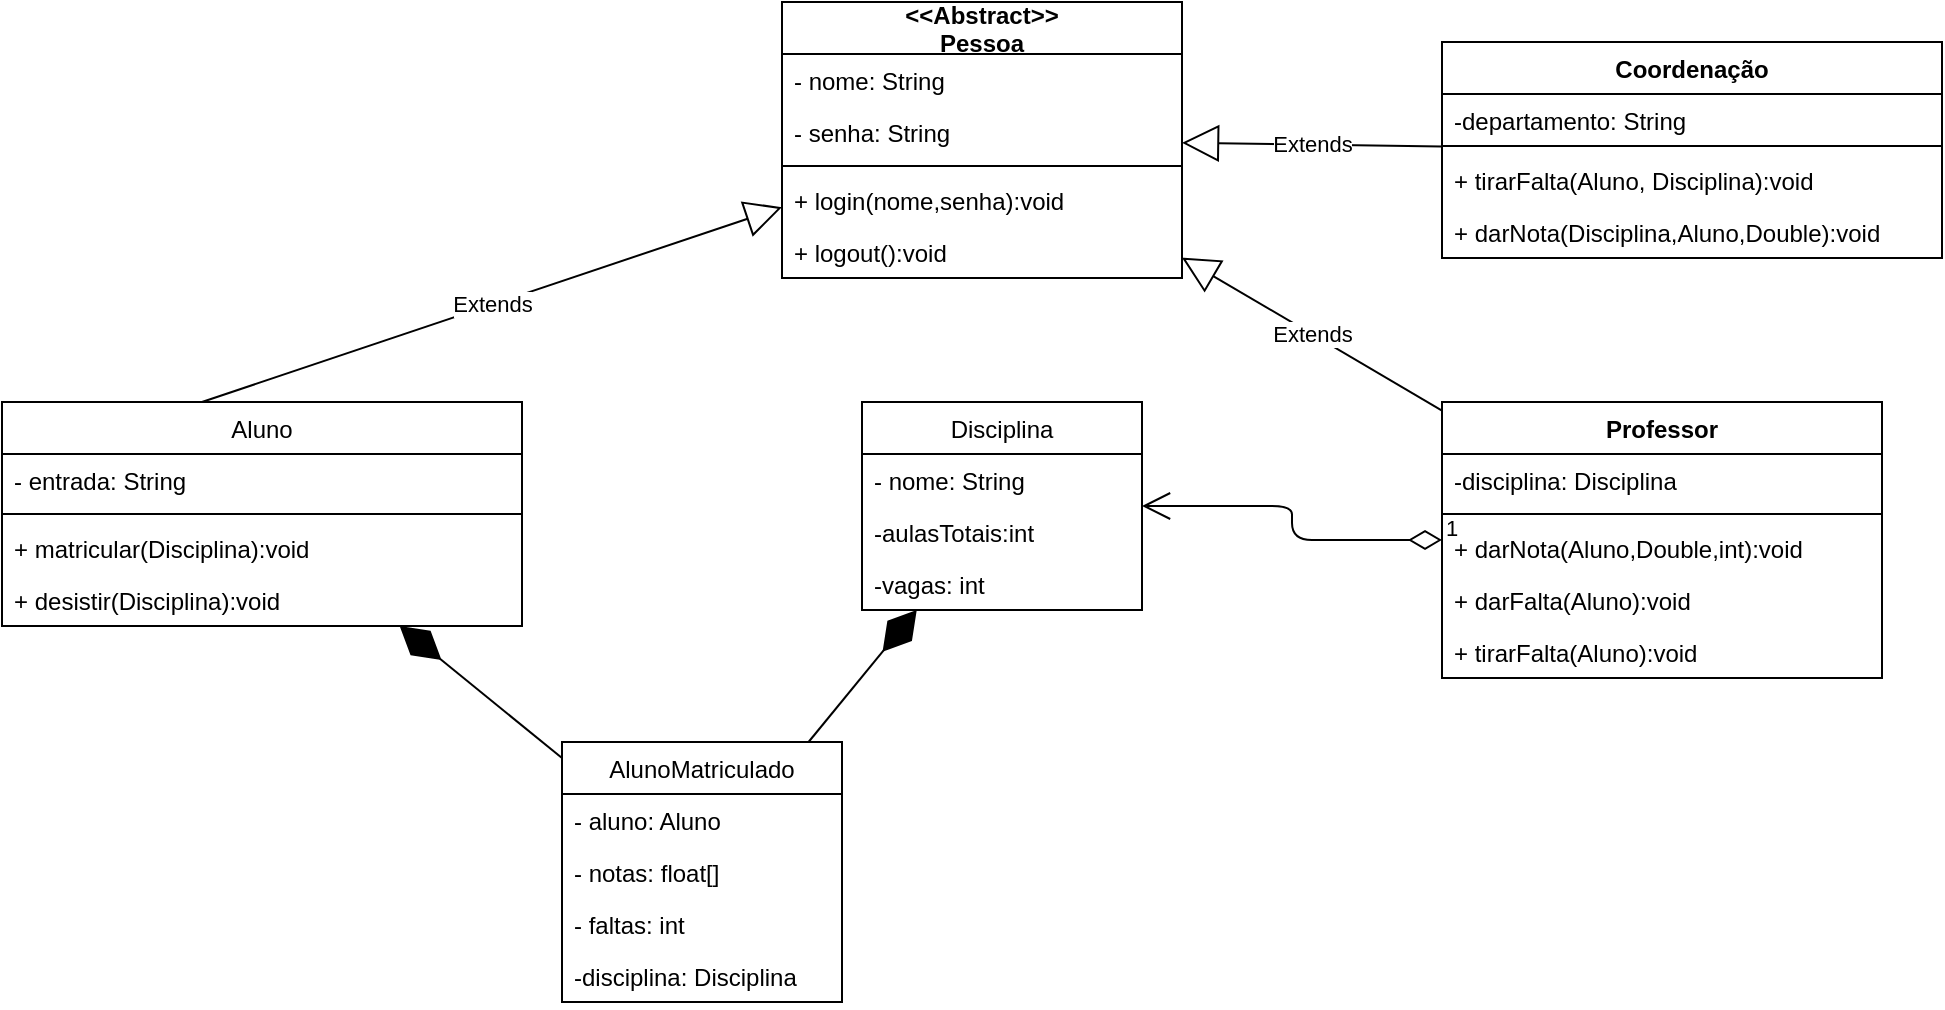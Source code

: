 <mxfile version="14.1.9" type="github">
  <diagram id="C5RBs43oDa-KdzZeNtuy" name="Page-1">
    <mxGraphModel dx="2208" dy="764" grid="1" gridSize="10" guides="1" tooltips="1" connect="1" arrows="1" fold="1" page="1" pageScale="1" pageWidth="827" pageHeight="1169" math="0" shadow="0">
      <root>
        <mxCell id="WIyWlLk6GJQsqaUBKTNV-0" />
        <mxCell id="WIyWlLk6GJQsqaUBKTNV-1" parent="WIyWlLk6GJQsqaUBKTNV-0" />
        <mxCell id="J7jY-KrecQ0L_YbWV4ig-2" value="&lt;&lt;Abstract&gt;&gt;&#xa;Pessoa" style="swimlane;fontStyle=1;align=center;verticalAlign=middle;childLayout=stackLayout;horizontal=1;startSize=26;horizontalStack=0;resizeParent=1;resizeParentMax=0;resizeLast=0;collapsible=1;marginBottom=0;labelPosition=center;verticalLabelPosition=middle;" parent="WIyWlLk6GJQsqaUBKTNV-1" vertex="1">
          <mxGeometry x="110" width="200" height="138" as="geometry">
            <mxRectangle x="150" y="120" width="70" height="26" as="alternateBounds" />
          </mxGeometry>
        </mxCell>
        <mxCell id="J7jY-KrecQ0L_YbWV4ig-3" value="- nome: String" style="text;strokeColor=none;fillColor=none;align=left;verticalAlign=top;spacingLeft=4;spacingRight=4;overflow=hidden;rotatable=0;points=[[0,0.5],[1,0.5]];portConstraint=eastwest;" parent="J7jY-KrecQ0L_YbWV4ig-2" vertex="1">
          <mxGeometry y="26" width="200" height="26" as="geometry" />
        </mxCell>
        <mxCell id="J7jY-KrecQ0L_YbWV4ig-6" value="- senha: String" style="text;strokeColor=none;fillColor=none;align=left;verticalAlign=top;spacingLeft=4;spacingRight=4;overflow=hidden;rotatable=0;points=[[0,0.5],[1,0.5]];portConstraint=eastwest;" parent="J7jY-KrecQ0L_YbWV4ig-2" vertex="1">
          <mxGeometry y="52" width="200" height="26" as="geometry" />
        </mxCell>
        <mxCell id="J7jY-KrecQ0L_YbWV4ig-4" value="" style="line;strokeWidth=1;fillColor=none;align=left;verticalAlign=middle;spacingTop=-1;spacingLeft=3;spacingRight=3;rotatable=0;labelPosition=right;points=[];portConstraint=eastwest;" parent="J7jY-KrecQ0L_YbWV4ig-2" vertex="1">
          <mxGeometry y="78" width="200" height="8" as="geometry" />
        </mxCell>
        <mxCell id="J7jY-KrecQ0L_YbWV4ig-7" value="+ login(nome,senha):void" style="text;strokeColor=none;fillColor=none;align=left;verticalAlign=top;spacingLeft=4;spacingRight=4;overflow=hidden;rotatable=0;points=[[0,0.5],[1,0.5]];portConstraint=eastwest;" parent="J7jY-KrecQ0L_YbWV4ig-2" vertex="1">
          <mxGeometry y="86" width="200" height="26" as="geometry" />
        </mxCell>
        <mxCell id="J7jY-KrecQ0L_YbWV4ig-8" value="+ logout():void" style="text;strokeColor=none;fillColor=none;align=left;verticalAlign=top;spacingLeft=4;spacingRight=4;overflow=hidden;rotatable=0;points=[[0,0.5],[1,0.5]];portConstraint=eastwest;" parent="J7jY-KrecQ0L_YbWV4ig-2" vertex="1">
          <mxGeometry y="112" width="200" height="26" as="geometry" />
        </mxCell>
        <mxCell id="J7jY-KrecQ0L_YbWV4ig-10" value="Aluno" style="swimlane;fontStyle=0;childLayout=stackLayout;horizontal=1;startSize=26;fillColor=none;horizontalStack=0;resizeParent=1;resizeParentMax=0;resizeLast=0;collapsible=1;marginBottom=0;" parent="WIyWlLk6GJQsqaUBKTNV-1" vertex="1">
          <mxGeometry x="-280" y="200" width="260" height="112" as="geometry" />
        </mxCell>
        <mxCell id="J7jY-KrecQ0L_YbWV4ig-14" value="Extends" style="endArrow=block;endSize=16;endFill=0;html=1;" parent="J7jY-KrecQ0L_YbWV4ig-10" target="J7jY-KrecQ0L_YbWV4ig-2" edge="1">
          <mxGeometry width="160" relative="1" as="geometry">
            <mxPoint x="100" as="sourcePoint" />
            <mxPoint x="260" as="targetPoint" />
          </mxGeometry>
        </mxCell>
        <mxCell id="J7jY-KrecQ0L_YbWV4ig-11" value="- entrada: String" style="text;strokeColor=none;fillColor=none;align=left;verticalAlign=top;spacingLeft=4;spacingRight=4;overflow=hidden;rotatable=0;points=[[0,0.5],[1,0.5]];portConstraint=eastwest;" parent="J7jY-KrecQ0L_YbWV4ig-10" vertex="1">
          <mxGeometry y="26" width="260" height="26" as="geometry" />
        </mxCell>
        <mxCell id="J7jY-KrecQ0L_YbWV4ig-30" value="" style="line;strokeWidth=1;fillColor=none;align=left;verticalAlign=middle;spacingTop=-1;spacingLeft=3;spacingRight=3;rotatable=0;labelPosition=right;points=[];portConstraint=eastwest;" parent="J7jY-KrecQ0L_YbWV4ig-10" vertex="1">
          <mxGeometry y="52" width="260" height="8" as="geometry" />
        </mxCell>
        <mxCell id="J7jY-KrecQ0L_YbWV4ig-12" value="+ matricular(Disciplina):void" style="text;strokeColor=none;fillColor=none;align=left;verticalAlign=top;spacingLeft=4;spacingRight=4;overflow=hidden;rotatable=0;points=[[0,0.5],[1,0.5]];portConstraint=eastwest;" parent="J7jY-KrecQ0L_YbWV4ig-10" vertex="1">
          <mxGeometry y="60" width="260" height="26" as="geometry" />
        </mxCell>
        <mxCell id="etLlRxerB0H_tUxlvrYa-11" value="+ desistir(Disciplina):void&#xa;" style="text;strokeColor=none;fillColor=none;align=left;verticalAlign=top;spacingLeft=4;spacingRight=4;overflow=hidden;rotatable=0;points=[[0,0.5],[1,0.5]];portConstraint=eastwest;" parent="J7jY-KrecQ0L_YbWV4ig-10" vertex="1">
          <mxGeometry y="86" width="260" height="26" as="geometry" />
        </mxCell>
        <mxCell id="J7jY-KrecQ0L_YbWV4ig-21" value="Professor" style="swimlane;fontStyle=1;align=center;verticalAlign=top;childLayout=stackLayout;horizontal=1;startSize=26;horizontalStack=0;resizeParent=1;resizeParentMax=0;resizeLast=0;collapsible=1;marginBottom=0;" parent="WIyWlLk6GJQsqaUBKTNV-1" vertex="1">
          <mxGeometry x="440" y="200" width="220" height="138" as="geometry" />
        </mxCell>
        <mxCell id="J7jY-KrecQ0L_YbWV4ig-22" value="-disciplina: Disciplina" style="text;strokeColor=none;fillColor=none;align=left;verticalAlign=top;spacingLeft=4;spacingRight=4;overflow=hidden;rotatable=0;points=[[0,0.5],[1,0.5]];portConstraint=eastwest;" parent="J7jY-KrecQ0L_YbWV4ig-21" vertex="1">
          <mxGeometry y="26" width="220" height="26" as="geometry" />
        </mxCell>
        <mxCell id="J7jY-KrecQ0L_YbWV4ig-23" value="" style="line;strokeWidth=1;fillColor=none;align=left;verticalAlign=middle;spacingTop=-1;spacingLeft=3;spacingRight=3;rotatable=0;labelPosition=right;points=[];portConstraint=eastwest;" parent="J7jY-KrecQ0L_YbWV4ig-21" vertex="1">
          <mxGeometry y="52" width="220" height="8" as="geometry" />
        </mxCell>
        <mxCell id="J7jY-KrecQ0L_YbWV4ig-24" value="+ darNota(Aluno,Double,int):void" style="text;strokeColor=none;fillColor=none;align=left;verticalAlign=top;spacingLeft=4;spacingRight=4;overflow=hidden;rotatable=0;points=[[0,0.5],[1,0.5]];portConstraint=eastwest;" parent="J7jY-KrecQ0L_YbWV4ig-21" vertex="1">
          <mxGeometry y="60" width="220" height="26" as="geometry" />
        </mxCell>
        <mxCell id="J7jY-KrecQ0L_YbWV4ig-33" value="+ darFalta(Aluno):void" style="text;strokeColor=none;fillColor=none;align=left;verticalAlign=top;spacingLeft=4;spacingRight=4;overflow=hidden;rotatable=0;points=[[0,0.5],[1,0.5]];portConstraint=eastwest;" parent="J7jY-KrecQ0L_YbWV4ig-21" vertex="1">
          <mxGeometry y="86" width="220" height="26" as="geometry" />
        </mxCell>
        <mxCell id="etLlRxerB0H_tUxlvrYa-8" value="+ tirarFalta(Aluno):void" style="text;strokeColor=none;fillColor=none;align=left;verticalAlign=top;spacingLeft=4;spacingRight=4;overflow=hidden;rotatable=0;points=[[0,0.5],[1,0.5]];portConstraint=eastwest;" parent="J7jY-KrecQ0L_YbWV4ig-21" vertex="1">
          <mxGeometry y="112" width="220" height="26" as="geometry" />
        </mxCell>
        <mxCell id="J7jY-KrecQ0L_YbWV4ig-25" value="Extends" style="endArrow=block;endSize=16;endFill=0;html=1;" parent="WIyWlLk6GJQsqaUBKTNV-1" source="J7jY-KrecQ0L_YbWV4ig-21" target="J7jY-KrecQ0L_YbWV4ig-2" edge="1">
          <mxGeometry width="160" relative="1" as="geometry">
            <mxPoint x="330" y="430" as="sourcePoint" />
            <mxPoint x="490" y="430" as="targetPoint" />
          </mxGeometry>
        </mxCell>
        <mxCell id="J7jY-KrecQ0L_YbWV4ig-34" value="Coordenação" style="swimlane;fontStyle=1;align=center;verticalAlign=top;childLayout=stackLayout;horizontal=1;startSize=26;horizontalStack=0;resizeParent=1;resizeParentMax=0;resizeLast=0;collapsible=1;marginBottom=0;" parent="WIyWlLk6GJQsqaUBKTNV-1" vertex="1">
          <mxGeometry x="440" y="20" width="250" height="108" as="geometry" />
        </mxCell>
        <mxCell id="J7jY-KrecQ0L_YbWV4ig-35" value="-departamento: String" style="text;strokeColor=none;fillColor=none;align=left;verticalAlign=top;spacingLeft=4;spacingRight=4;overflow=hidden;rotatable=0;points=[[0,0.5],[1,0.5]];portConstraint=eastwest;" parent="J7jY-KrecQ0L_YbWV4ig-34" vertex="1">
          <mxGeometry y="26" width="250" height="22" as="geometry" />
        </mxCell>
        <mxCell id="J7jY-KrecQ0L_YbWV4ig-36" value="" style="line;strokeWidth=1;fillColor=none;align=left;verticalAlign=middle;spacingTop=-1;spacingLeft=3;spacingRight=3;rotatable=0;labelPosition=right;points=[];portConstraint=eastwest;" parent="J7jY-KrecQ0L_YbWV4ig-34" vertex="1">
          <mxGeometry y="48" width="250" height="8" as="geometry" />
        </mxCell>
        <mxCell id="etLlRxerB0H_tUxlvrYa-9" value="+ tirarFalta(Aluno, Disciplina):void" style="text;strokeColor=none;fillColor=none;align=left;verticalAlign=top;spacingLeft=4;spacingRight=4;overflow=hidden;rotatable=0;points=[[0,0.5],[1,0.5]];portConstraint=eastwest;" parent="J7jY-KrecQ0L_YbWV4ig-34" vertex="1">
          <mxGeometry y="56" width="250" height="26" as="geometry" />
        </mxCell>
        <mxCell id="etLlRxerB0H_tUxlvrYa-7" value="+ darNota(Disciplina,Aluno,Double):void" style="text;strokeColor=none;fillColor=none;align=left;verticalAlign=top;spacingLeft=4;spacingRight=4;overflow=hidden;rotatable=0;points=[[0,0.5],[1,0.5]];portConstraint=eastwest;" parent="J7jY-KrecQ0L_YbWV4ig-34" vertex="1">
          <mxGeometry y="82" width="250" height="26" as="geometry" />
        </mxCell>
        <mxCell id="J7jY-KrecQ0L_YbWV4ig-38" value="AlunoMatriculado" style="swimlane;fontStyle=0;childLayout=stackLayout;horizontal=1;startSize=26;fillColor=none;horizontalStack=0;resizeParent=1;resizeParentMax=0;resizeLast=0;collapsible=1;marginBottom=0;" parent="WIyWlLk6GJQsqaUBKTNV-1" vertex="1">
          <mxGeometry y="370" width="140" height="130" as="geometry" />
        </mxCell>
        <mxCell id="J7jY-KrecQ0L_YbWV4ig-48" value="- aluno: Aluno" style="text;strokeColor=none;fillColor=none;align=left;verticalAlign=top;spacingLeft=4;spacingRight=4;overflow=hidden;rotatable=0;points=[[0,0.5],[1,0.5]];portConstraint=eastwest;" parent="J7jY-KrecQ0L_YbWV4ig-38" vertex="1">
          <mxGeometry y="26" width="140" height="26" as="geometry" />
        </mxCell>
        <mxCell id="J7jY-KrecQ0L_YbWV4ig-39" value="- notas: float[]" style="text;strokeColor=none;fillColor=none;align=left;verticalAlign=top;spacingLeft=4;spacingRight=4;overflow=hidden;rotatable=0;points=[[0,0.5],[1,0.5]];portConstraint=eastwest;" parent="J7jY-KrecQ0L_YbWV4ig-38" vertex="1">
          <mxGeometry y="52" width="140" height="26" as="geometry" />
        </mxCell>
        <mxCell id="J7jY-KrecQ0L_YbWV4ig-40" value="- faltas: int" style="text;strokeColor=none;fillColor=none;align=left;verticalAlign=top;spacingLeft=4;spacingRight=4;overflow=hidden;rotatable=0;points=[[0,0.5],[1,0.5]];portConstraint=eastwest;" parent="J7jY-KrecQ0L_YbWV4ig-38" vertex="1">
          <mxGeometry y="78" width="140" height="26" as="geometry" />
        </mxCell>
        <mxCell id="1CIa0npkpDyvRn3adV5U-0" value="-disciplina: Disciplina" style="text;strokeColor=none;fillColor=none;align=left;verticalAlign=top;spacingLeft=4;spacingRight=4;overflow=hidden;rotatable=0;points=[[0,0.5],[1,0.5]];portConstraint=eastwest;" parent="J7jY-KrecQ0L_YbWV4ig-38" vertex="1">
          <mxGeometry y="104" width="140" height="26" as="geometry" />
        </mxCell>
        <mxCell id="etLlRxerB0H_tUxlvrYa-5" value="Extends" style="endArrow=block;endSize=16;endFill=0;html=1;" parent="WIyWlLk6GJQsqaUBKTNV-1" source="J7jY-KrecQ0L_YbWV4ig-34" target="J7jY-KrecQ0L_YbWV4ig-2" edge="1">
          <mxGeometry width="160" relative="1" as="geometry">
            <mxPoint x="340" y="90" as="sourcePoint" />
            <mxPoint x="500" y="90" as="targetPoint" />
          </mxGeometry>
        </mxCell>
        <mxCell id="2h8bxDQBClR8IhnuQK0--4" value="Disciplina" style="swimlane;fontStyle=0;childLayout=stackLayout;horizontal=1;startSize=26;fillColor=none;horizontalStack=0;resizeParent=1;resizeParentMax=0;resizeLast=0;collapsible=1;marginBottom=0;" vertex="1" parent="WIyWlLk6GJQsqaUBKTNV-1">
          <mxGeometry x="150" y="200" width="140" height="104" as="geometry" />
        </mxCell>
        <mxCell id="2h8bxDQBClR8IhnuQK0--5" value="- nome: String" style="text;strokeColor=none;fillColor=none;align=left;verticalAlign=top;spacingLeft=4;spacingRight=4;overflow=hidden;rotatable=0;points=[[0,0.5],[1,0.5]];portConstraint=eastwest;" vertex="1" parent="2h8bxDQBClR8IhnuQK0--4">
          <mxGeometry y="26" width="140" height="26" as="geometry" />
        </mxCell>
        <mxCell id="2h8bxDQBClR8IhnuQK0--6" value="-aulasTotais:int" style="text;strokeColor=none;fillColor=none;align=left;verticalAlign=top;spacingLeft=4;spacingRight=4;overflow=hidden;rotatable=0;points=[[0,0.5],[1,0.5]];portConstraint=eastwest;" vertex="1" parent="2h8bxDQBClR8IhnuQK0--4">
          <mxGeometry y="52" width="140" height="26" as="geometry" />
        </mxCell>
        <mxCell id="2h8bxDQBClR8IhnuQK0--7" value="-vagas: int" style="text;strokeColor=none;fillColor=none;align=left;verticalAlign=top;spacingLeft=4;spacingRight=4;overflow=hidden;rotatable=0;points=[[0,0.5],[1,0.5]];portConstraint=eastwest;" vertex="1" parent="2h8bxDQBClR8IhnuQK0--4">
          <mxGeometry y="78" width="140" height="26" as="geometry" />
        </mxCell>
        <mxCell id="2h8bxDQBClR8IhnuQK0--11" value="" style="endArrow=diamondThin;endFill=1;endSize=24;html=1;" edge="1" parent="WIyWlLk6GJQsqaUBKTNV-1" source="J7jY-KrecQ0L_YbWV4ig-38" target="2h8bxDQBClR8IhnuQK0--4">
          <mxGeometry width="160" relative="1" as="geometry">
            <mxPoint x="230" y="390" as="sourcePoint" />
            <mxPoint x="390" y="390" as="targetPoint" />
          </mxGeometry>
        </mxCell>
        <mxCell id="2h8bxDQBClR8IhnuQK0--12" value="" style="endArrow=diamondThin;endFill=1;endSize=24;html=1;" edge="1" parent="WIyWlLk6GJQsqaUBKTNV-1" source="J7jY-KrecQ0L_YbWV4ig-38" target="J7jY-KrecQ0L_YbWV4ig-10">
          <mxGeometry width="160" relative="1" as="geometry">
            <mxPoint x="-130.001" y="416" as="sourcePoint" />
            <mxPoint x="-75.903" y="350" as="targetPoint" />
          </mxGeometry>
        </mxCell>
        <mxCell id="2h8bxDQBClR8IhnuQK0--16" value="1" style="endArrow=open;html=1;endSize=12;startArrow=diamondThin;startSize=14;startFill=0;edgeStyle=orthogonalEdgeStyle;align=left;verticalAlign=bottom;" edge="1" parent="WIyWlLk6GJQsqaUBKTNV-1" source="J7jY-KrecQ0L_YbWV4ig-21" target="2h8bxDQBClR8IhnuQK0--4">
          <mxGeometry x="-1" y="3" relative="1" as="geometry">
            <mxPoint x="310" y="380" as="sourcePoint" />
            <mxPoint x="470" y="380" as="targetPoint" />
          </mxGeometry>
        </mxCell>
      </root>
    </mxGraphModel>
  </diagram>
</mxfile>
